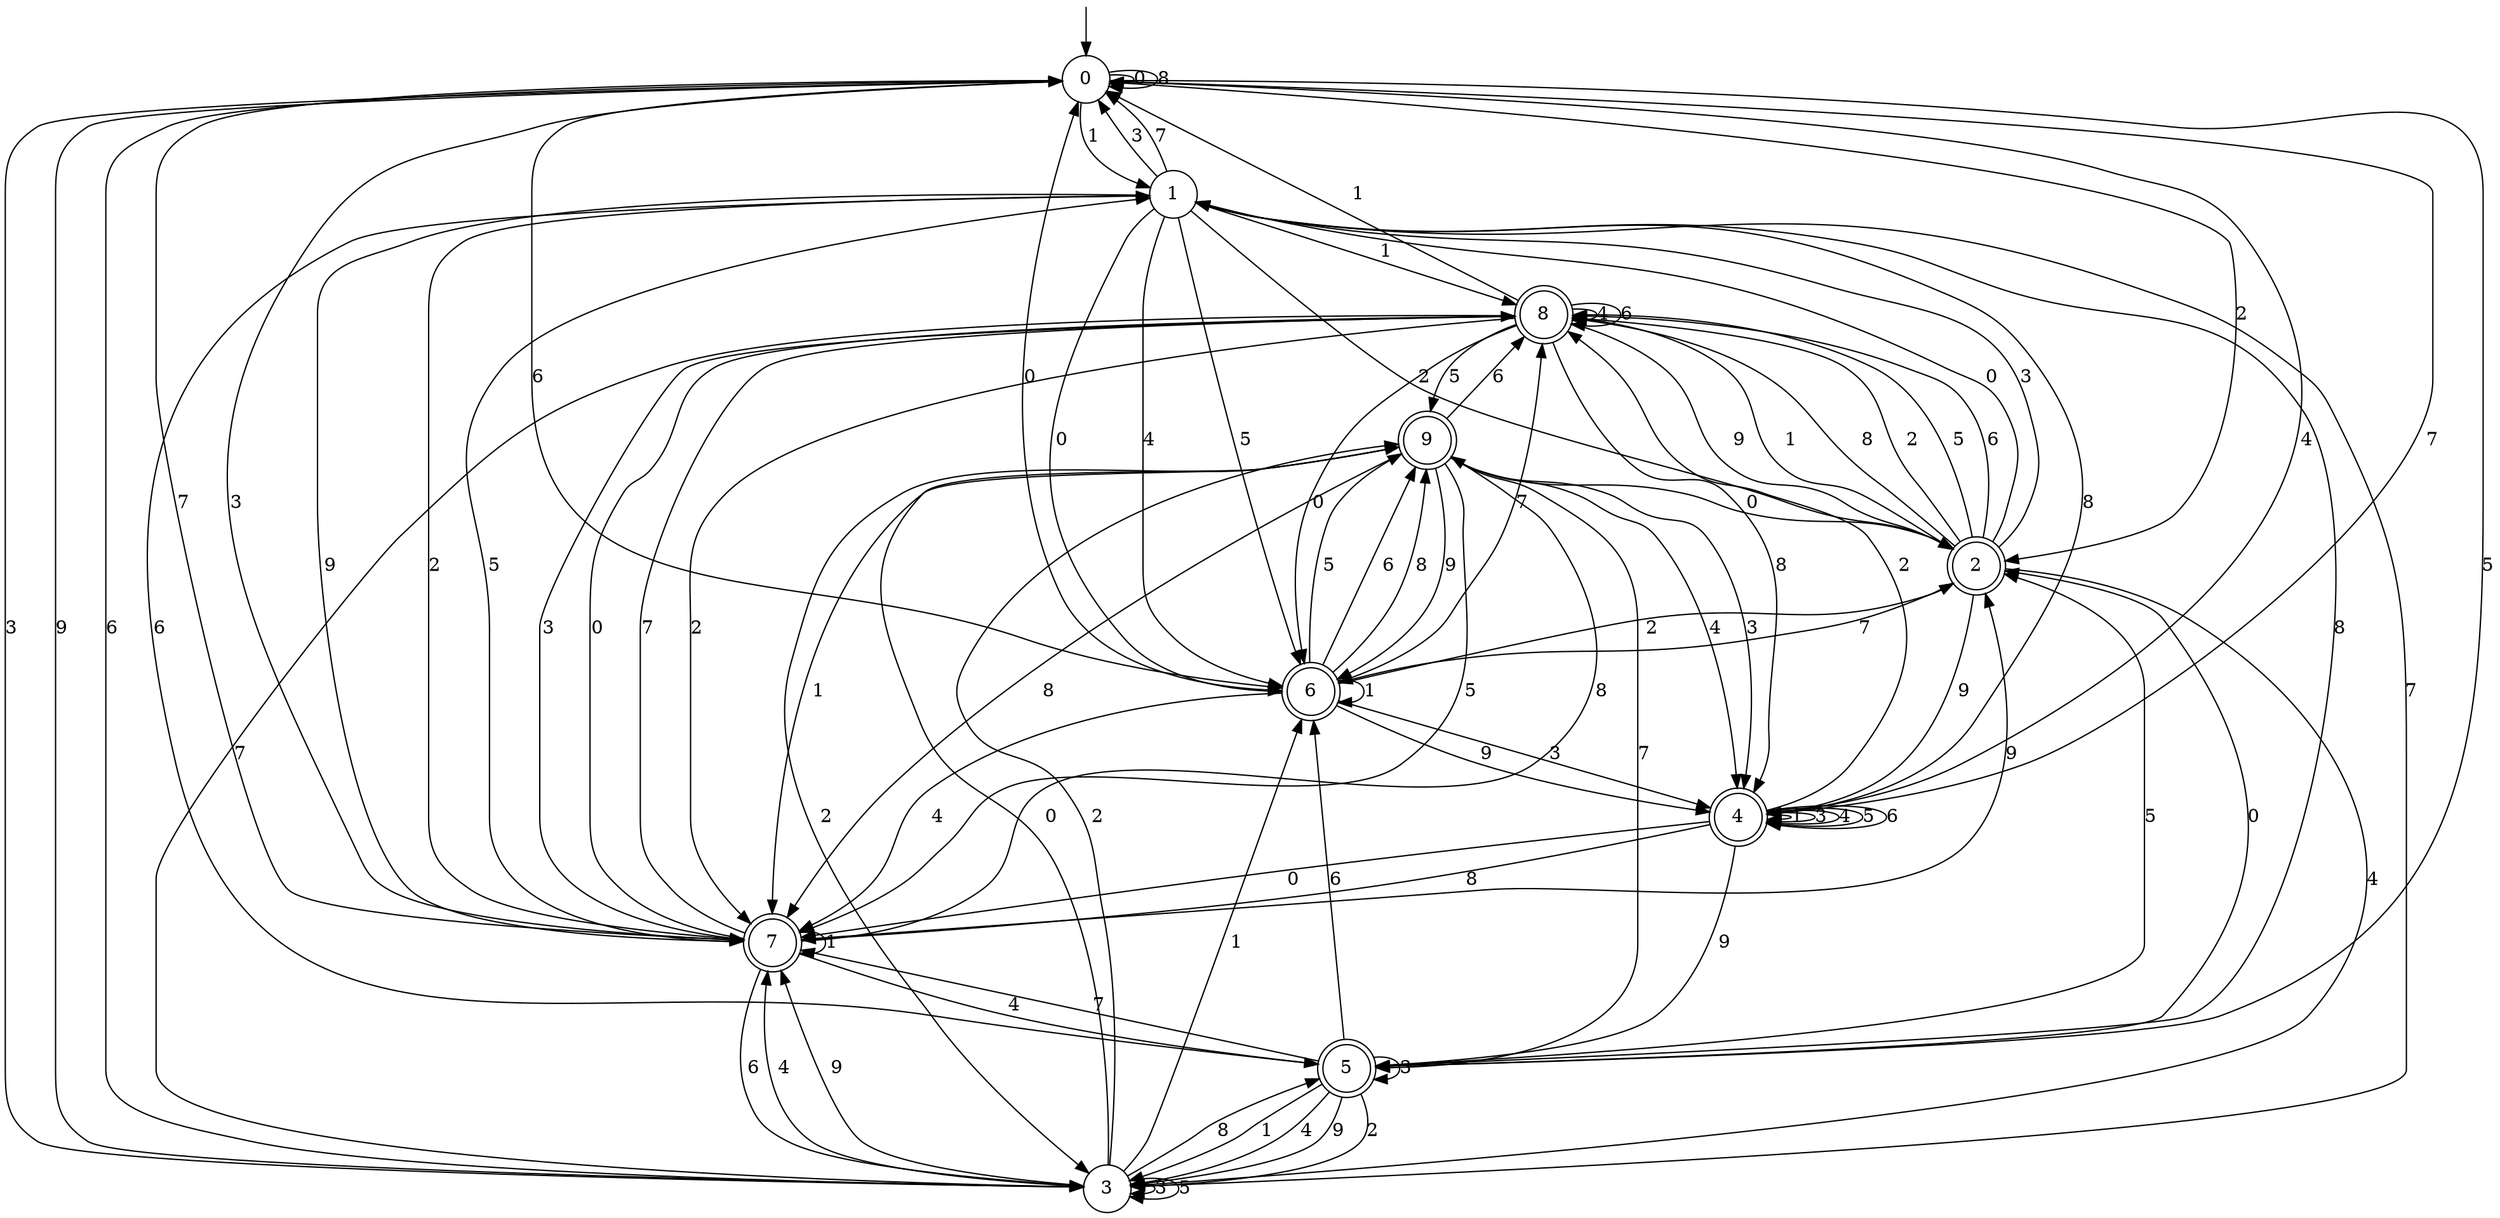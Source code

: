 digraph g {

	s0 [shape="circle" label="0"];
	s1 [shape="circle" label="1"];
	s2 [shape="doublecircle" label="2"];
	s3 [shape="circle" label="3"];
	s4 [shape="doublecircle" label="4"];
	s5 [shape="doublecircle" label="5"];
	s6 [shape="doublecircle" label="6"];
	s7 [shape="doublecircle" label="7"];
	s8 [shape="doublecircle" label="8"];
	s9 [shape="doublecircle" label="9"];
	s0 -> s0 [label="0"];
	s0 -> s1 [label="1"];
	s0 -> s2 [label="2"];
	s0 -> s3 [label="3"];
	s0 -> s4 [label="4"];
	s0 -> s5 [label="5"];
	s0 -> s6 [label="6"];
	s0 -> s7 [label="7"];
	s0 -> s0 [label="8"];
	s0 -> s3 [label="9"];
	s1 -> s6 [label="0"];
	s1 -> s8 [label="1"];
	s1 -> s2 [label="2"];
	s1 -> s0 [label="3"];
	s1 -> s6 [label="4"];
	s1 -> s6 [label="5"];
	s1 -> s5 [label="6"];
	s1 -> s0 [label="7"];
	s1 -> s4 [label="8"];
	s1 -> s7 [label="9"];
	s2 -> s1 [label="0"];
	s2 -> s8 [label="1"];
	s2 -> s8 [label="2"];
	s2 -> s1 [label="3"];
	s2 -> s3 [label="4"];
	s2 -> s8 [label="5"];
	s2 -> s8 [label="6"];
	s2 -> s6 [label="7"];
	s2 -> s8 [label="8"];
	s2 -> s4 [label="9"];
	s3 -> s9 [label="0"];
	s3 -> s6 [label="1"];
	s3 -> s9 [label="2"];
	s3 -> s3 [label="3"];
	s3 -> s7 [label="4"];
	s3 -> s3 [label="5"];
	s3 -> s0 [label="6"];
	s3 -> s1 [label="7"];
	s3 -> s5 [label="8"];
	s3 -> s7 [label="9"];
	s4 -> s7 [label="0"];
	s4 -> s4 [label="1"];
	s4 -> s8 [label="2"];
	s4 -> s4 [label="3"];
	s4 -> s4 [label="4"];
	s4 -> s4 [label="5"];
	s4 -> s4 [label="6"];
	s4 -> s0 [label="7"];
	s4 -> s7 [label="8"];
	s4 -> s5 [label="9"];
	s5 -> s2 [label="0"];
	s5 -> s3 [label="1"];
	s5 -> s3 [label="2"];
	s5 -> s5 [label="3"];
	s5 -> s3 [label="4"];
	s5 -> s2 [label="5"];
	s5 -> s6 [label="6"];
	s5 -> s7 [label="7"];
	s5 -> s1 [label="8"];
	s5 -> s3 [label="9"];
	s6 -> s0 [label="0"];
	s6 -> s6 [label="1"];
	s6 -> s2 [label="2"];
	s6 -> s4 [label="3"];
	s6 -> s7 [label="4"];
	s6 -> s9 [label="5"];
	s6 -> s9 [label="6"];
	s6 -> s8 [label="7"];
	s6 -> s9 [label="8"];
	s6 -> s4 [label="9"];
	s7 -> s8 [label="0"];
	s7 -> s7 [label="1"];
	s7 -> s1 [label="2"];
	s7 -> s0 [label="3"];
	s7 -> s5 [label="4"];
	s7 -> s1 [label="5"];
	s7 -> s3 [label="6"];
	s7 -> s8 [label="7"];
	s7 -> s9 [label="8"];
	s7 -> s2 [label="9"];
	s8 -> s6 [label="0"];
	s8 -> s0 [label="1"];
	s8 -> s7 [label="2"];
	s8 -> s7 [label="3"];
	s8 -> s8 [label="4"];
	s8 -> s9 [label="5"];
	s8 -> s8 [label="6"];
	s8 -> s3 [label="7"];
	s8 -> s4 [label="8"];
	s8 -> s2 [label="9"];
	s9 -> s2 [label="0"];
	s9 -> s7 [label="1"];
	s9 -> s3 [label="2"];
	s9 -> s4 [label="3"];
	s9 -> s4 [label="4"];
	s9 -> s7 [label="5"];
	s9 -> s8 [label="6"];
	s9 -> s5 [label="7"];
	s9 -> s7 [label="8"];
	s9 -> s6 [label="9"];

__start0 [label="" shape="none" width="0" height="0"];
__start0 -> s0;

}
